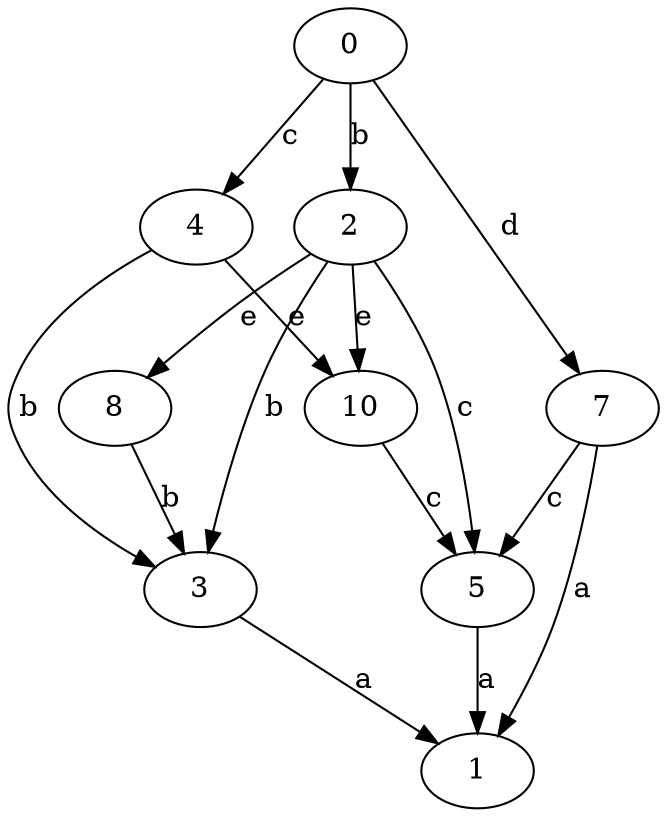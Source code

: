 strict digraph  {
0;
1;
2;
3;
4;
5;
7;
8;
10;
0 -> 2  [label=b];
0 -> 4  [label=c];
0 -> 7  [label=d];
2 -> 3  [label=b];
2 -> 5  [label=c];
2 -> 8  [label=e];
2 -> 10  [label=e];
3 -> 1  [label=a];
4 -> 3  [label=b];
4 -> 10  [label=e];
5 -> 1  [label=a];
7 -> 1  [label=a];
7 -> 5  [label=c];
8 -> 3  [label=b];
10 -> 5  [label=c];
}
